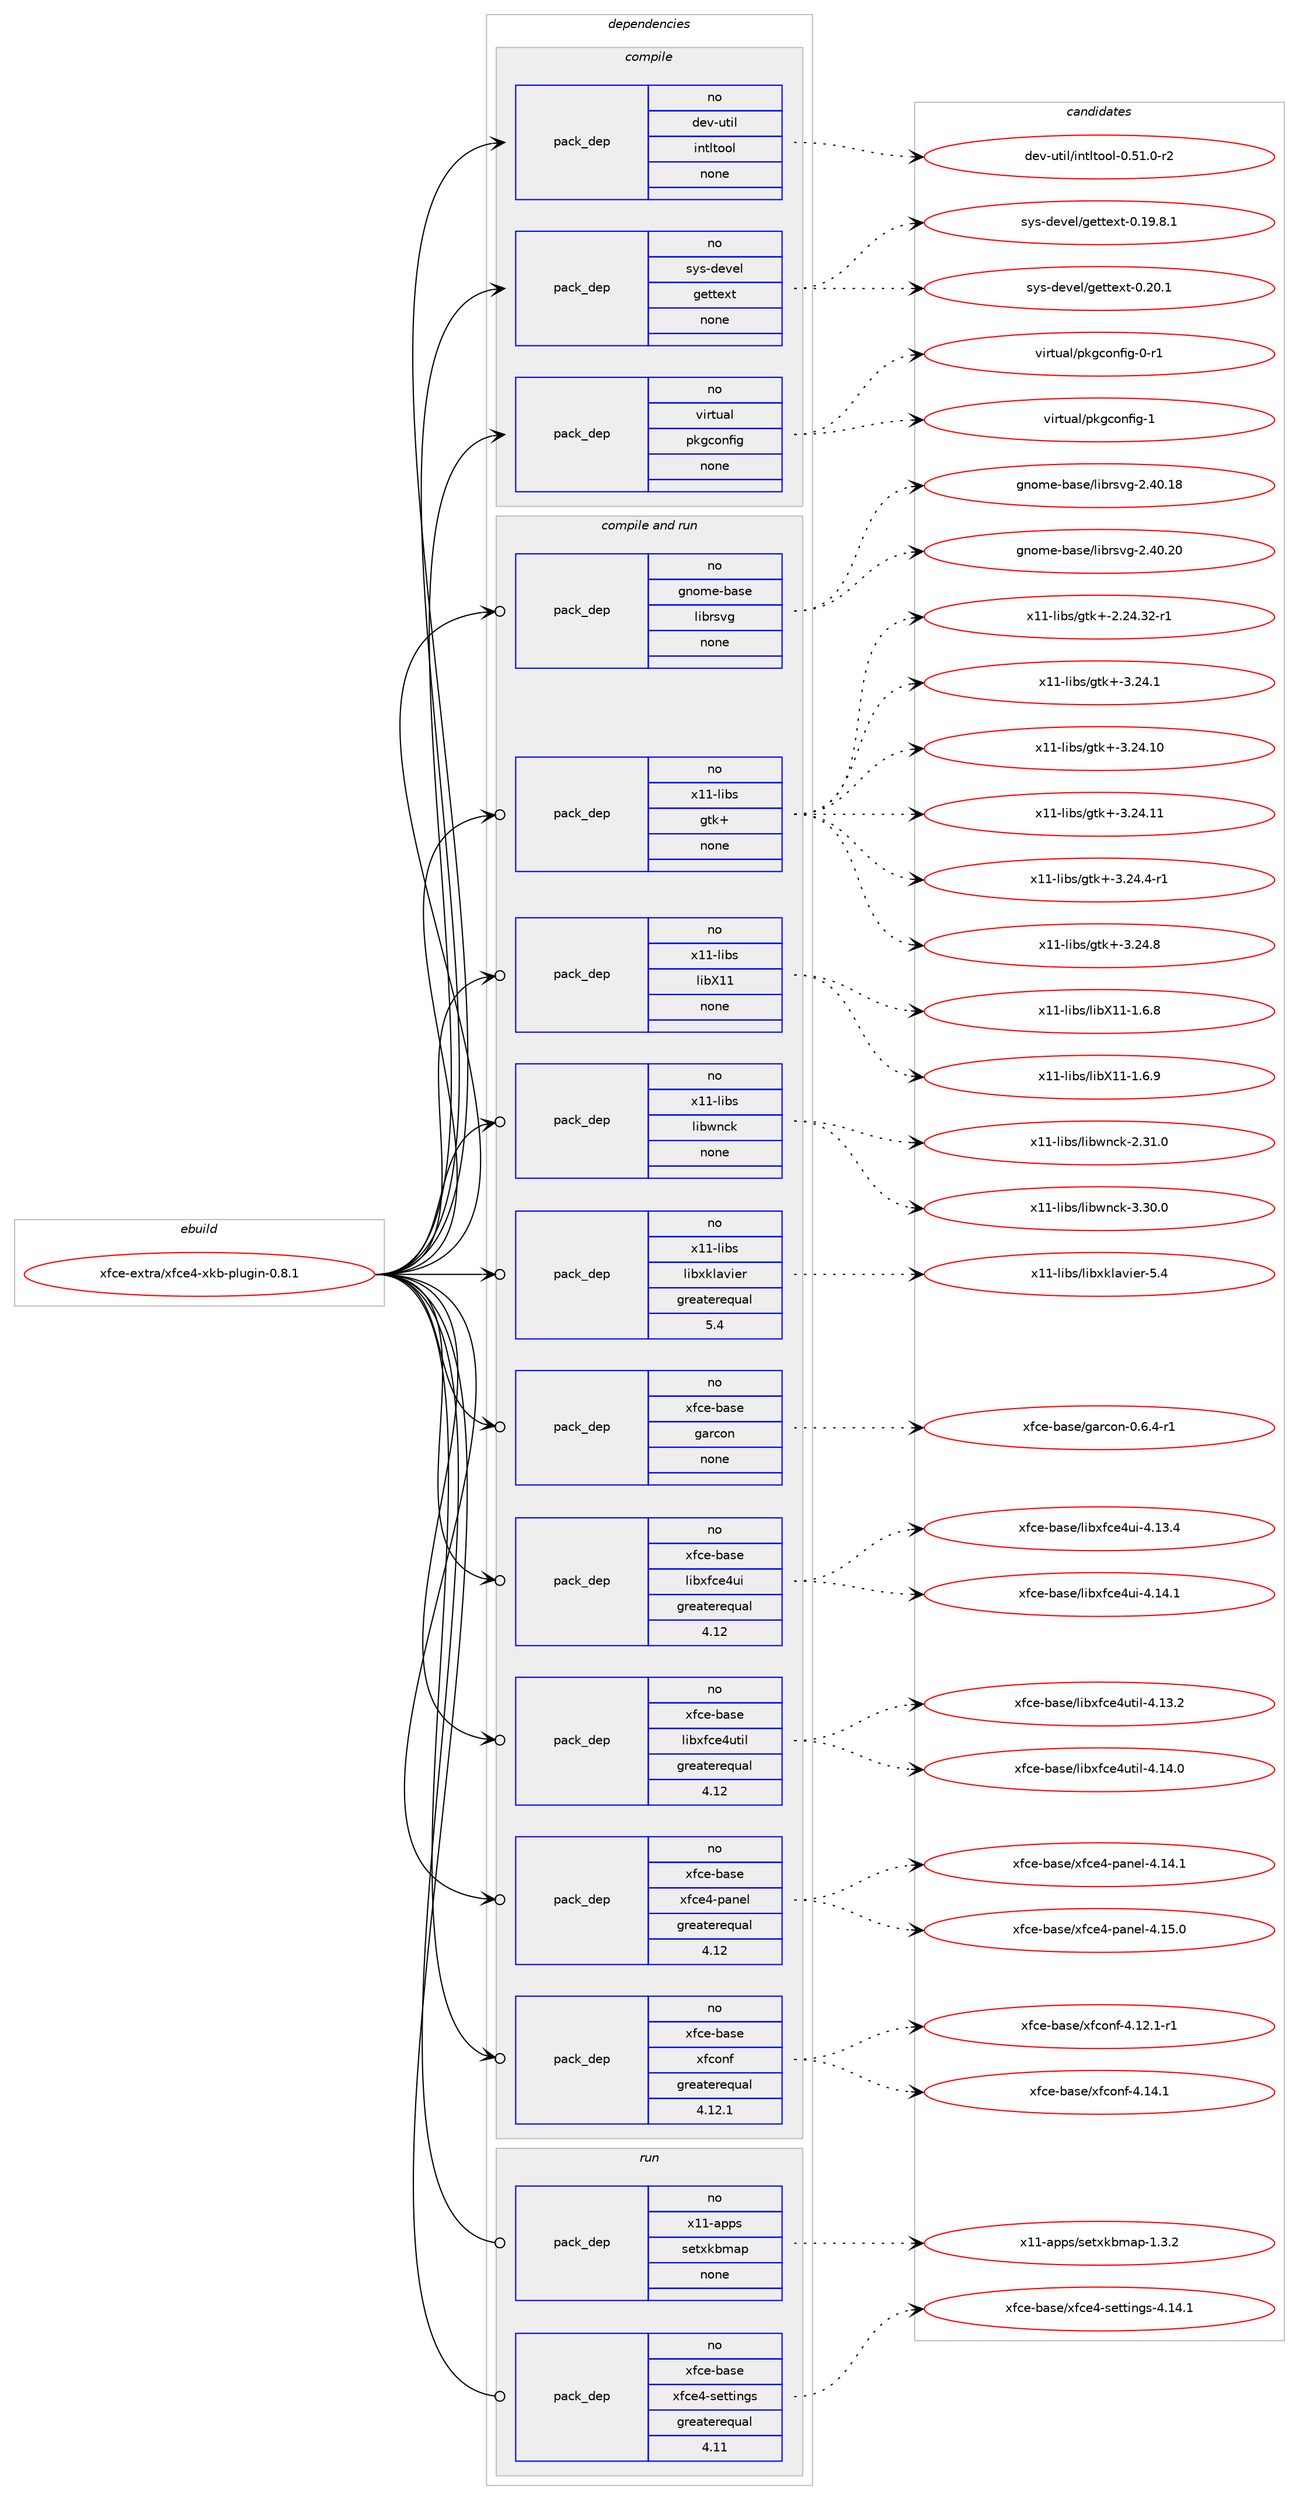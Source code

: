 digraph prolog {

# *************
# Graph options
# *************

newrank=true;
concentrate=true;
compound=true;
graph [rankdir=LR,fontname=Helvetica,fontsize=10,ranksep=1.5];#, ranksep=2.5, nodesep=0.2];
edge  [arrowhead=vee];
node  [fontname=Helvetica,fontsize=10];

# **********
# The ebuild
# **********

subgraph cluster_leftcol {
color=gray;
rank=same;
label=<<i>ebuild</i>>;
id [label="xfce-extra/xfce4-xkb-plugin-0.8.1", color=red, width=4, href="../xfce-extra/xfce4-xkb-plugin-0.8.1.svg"];
}

# ****************
# The dependencies
# ****************

subgraph cluster_midcol {
color=gray;
label=<<i>dependencies</i>>;
subgraph cluster_compile {
fillcolor="#eeeeee";
style=filled;
label=<<i>compile</i>>;
subgraph pack690940 {
dependency928874 [label=<<TABLE BORDER="0" CELLBORDER="1" CELLSPACING="0" CELLPADDING="4" WIDTH="220"><TR><TD ROWSPAN="6" CELLPADDING="30">pack_dep</TD></TR><TR><TD WIDTH="110">no</TD></TR><TR><TD>dev-util</TD></TR><TR><TD>intltool</TD></TR><TR><TD>none</TD></TR><TR><TD></TD></TR></TABLE>>, shape=none, color=blue];
}
id:e -> dependency928874:w [weight=20,style="solid",arrowhead="vee"];
subgraph pack690941 {
dependency928875 [label=<<TABLE BORDER="0" CELLBORDER="1" CELLSPACING="0" CELLPADDING="4" WIDTH="220"><TR><TD ROWSPAN="6" CELLPADDING="30">pack_dep</TD></TR><TR><TD WIDTH="110">no</TD></TR><TR><TD>sys-devel</TD></TR><TR><TD>gettext</TD></TR><TR><TD>none</TD></TR><TR><TD></TD></TR></TABLE>>, shape=none, color=blue];
}
id:e -> dependency928875:w [weight=20,style="solid",arrowhead="vee"];
subgraph pack690942 {
dependency928876 [label=<<TABLE BORDER="0" CELLBORDER="1" CELLSPACING="0" CELLPADDING="4" WIDTH="220"><TR><TD ROWSPAN="6" CELLPADDING="30">pack_dep</TD></TR><TR><TD WIDTH="110">no</TD></TR><TR><TD>virtual</TD></TR><TR><TD>pkgconfig</TD></TR><TR><TD>none</TD></TR><TR><TD></TD></TR></TABLE>>, shape=none, color=blue];
}
id:e -> dependency928876:w [weight=20,style="solid",arrowhead="vee"];
}
subgraph cluster_compileandrun {
fillcolor="#eeeeee";
style=filled;
label=<<i>compile and run</i>>;
subgraph pack690943 {
dependency928877 [label=<<TABLE BORDER="0" CELLBORDER="1" CELLSPACING="0" CELLPADDING="4" WIDTH="220"><TR><TD ROWSPAN="6" CELLPADDING="30">pack_dep</TD></TR><TR><TD WIDTH="110">no</TD></TR><TR><TD>gnome-base</TD></TR><TR><TD>librsvg</TD></TR><TR><TD>none</TD></TR><TR><TD></TD></TR></TABLE>>, shape=none, color=blue];
}
id:e -> dependency928877:w [weight=20,style="solid",arrowhead="odotvee"];
subgraph pack690944 {
dependency928878 [label=<<TABLE BORDER="0" CELLBORDER="1" CELLSPACING="0" CELLPADDING="4" WIDTH="220"><TR><TD ROWSPAN="6" CELLPADDING="30">pack_dep</TD></TR><TR><TD WIDTH="110">no</TD></TR><TR><TD>x11-libs</TD></TR><TR><TD>gtk+</TD></TR><TR><TD>none</TD></TR><TR><TD></TD></TR></TABLE>>, shape=none, color=blue];
}
id:e -> dependency928878:w [weight=20,style="solid",arrowhead="odotvee"];
subgraph pack690945 {
dependency928879 [label=<<TABLE BORDER="0" CELLBORDER="1" CELLSPACING="0" CELLPADDING="4" WIDTH="220"><TR><TD ROWSPAN="6" CELLPADDING="30">pack_dep</TD></TR><TR><TD WIDTH="110">no</TD></TR><TR><TD>x11-libs</TD></TR><TR><TD>libX11</TD></TR><TR><TD>none</TD></TR><TR><TD></TD></TR></TABLE>>, shape=none, color=blue];
}
id:e -> dependency928879:w [weight=20,style="solid",arrowhead="odotvee"];
subgraph pack690946 {
dependency928880 [label=<<TABLE BORDER="0" CELLBORDER="1" CELLSPACING="0" CELLPADDING="4" WIDTH="220"><TR><TD ROWSPAN="6" CELLPADDING="30">pack_dep</TD></TR><TR><TD WIDTH="110">no</TD></TR><TR><TD>x11-libs</TD></TR><TR><TD>libwnck</TD></TR><TR><TD>none</TD></TR><TR><TD></TD></TR></TABLE>>, shape=none, color=blue];
}
id:e -> dependency928880:w [weight=20,style="solid",arrowhead="odotvee"];
subgraph pack690947 {
dependency928881 [label=<<TABLE BORDER="0" CELLBORDER="1" CELLSPACING="0" CELLPADDING="4" WIDTH="220"><TR><TD ROWSPAN="6" CELLPADDING="30">pack_dep</TD></TR><TR><TD WIDTH="110">no</TD></TR><TR><TD>x11-libs</TD></TR><TR><TD>libxklavier</TD></TR><TR><TD>greaterequal</TD></TR><TR><TD>5.4</TD></TR></TABLE>>, shape=none, color=blue];
}
id:e -> dependency928881:w [weight=20,style="solid",arrowhead="odotvee"];
subgraph pack690948 {
dependency928882 [label=<<TABLE BORDER="0" CELLBORDER="1" CELLSPACING="0" CELLPADDING="4" WIDTH="220"><TR><TD ROWSPAN="6" CELLPADDING="30">pack_dep</TD></TR><TR><TD WIDTH="110">no</TD></TR><TR><TD>xfce-base</TD></TR><TR><TD>garcon</TD></TR><TR><TD>none</TD></TR><TR><TD></TD></TR></TABLE>>, shape=none, color=blue];
}
id:e -> dependency928882:w [weight=20,style="solid",arrowhead="odotvee"];
subgraph pack690949 {
dependency928883 [label=<<TABLE BORDER="0" CELLBORDER="1" CELLSPACING="0" CELLPADDING="4" WIDTH="220"><TR><TD ROWSPAN="6" CELLPADDING="30">pack_dep</TD></TR><TR><TD WIDTH="110">no</TD></TR><TR><TD>xfce-base</TD></TR><TR><TD>libxfce4ui</TD></TR><TR><TD>greaterequal</TD></TR><TR><TD>4.12</TD></TR></TABLE>>, shape=none, color=blue];
}
id:e -> dependency928883:w [weight=20,style="solid",arrowhead="odotvee"];
subgraph pack690950 {
dependency928884 [label=<<TABLE BORDER="0" CELLBORDER="1" CELLSPACING="0" CELLPADDING="4" WIDTH="220"><TR><TD ROWSPAN="6" CELLPADDING="30">pack_dep</TD></TR><TR><TD WIDTH="110">no</TD></TR><TR><TD>xfce-base</TD></TR><TR><TD>libxfce4util</TD></TR><TR><TD>greaterequal</TD></TR><TR><TD>4.12</TD></TR></TABLE>>, shape=none, color=blue];
}
id:e -> dependency928884:w [weight=20,style="solid",arrowhead="odotvee"];
subgraph pack690951 {
dependency928885 [label=<<TABLE BORDER="0" CELLBORDER="1" CELLSPACING="0" CELLPADDING="4" WIDTH="220"><TR><TD ROWSPAN="6" CELLPADDING="30">pack_dep</TD></TR><TR><TD WIDTH="110">no</TD></TR><TR><TD>xfce-base</TD></TR><TR><TD>xfce4-panel</TD></TR><TR><TD>greaterequal</TD></TR><TR><TD>4.12</TD></TR></TABLE>>, shape=none, color=blue];
}
id:e -> dependency928885:w [weight=20,style="solid",arrowhead="odotvee"];
subgraph pack690952 {
dependency928886 [label=<<TABLE BORDER="0" CELLBORDER="1" CELLSPACING="0" CELLPADDING="4" WIDTH="220"><TR><TD ROWSPAN="6" CELLPADDING="30">pack_dep</TD></TR><TR><TD WIDTH="110">no</TD></TR><TR><TD>xfce-base</TD></TR><TR><TD>xfconf</TD></TR><TR><TD>greaterequal</TD></TR><TR><TD>4.12.1</TD></TR></TABLE>>, shape=none, color=blue];
}
id:e -> dependency928886:w [weight=20,style="solid",arrowhead="odotvee"];
}
subgraph cluster_run {
fillcolor="#eeeeee";
style=filled;
label=<<i>run</i>>;
subgraph pack690953 {
dependency928887 [label=<<TABLE BORDER="0" CELLBORDER="1" CELLSPACING="0" CELLPADDING="4" WIDTH="220"><TR><TD ROWSPAN="6" CELLPADDING="30">pack_dep</TD></TR><TR><TD WIDTH="110">no</TD></TR><TR><TD>x11-apps</TD></TR><TR><TD>setxkbmap</TD></TR><TR><TD>none</TD></TR><TR><TD></TD></TR></TABLE>>, shape=none, color=blue];
}
id:e -> dependency928887:w [weight=20,style="solid",arrowhead="odot"];
subgraph pack690954 {
dependency928888 [label=<<TABLE BORDER="0" CELLBORDER="1" CELLSPACING="0" CELLPADDING="4" WIDTH="220"><TR><TD ROWSPAN="6" CELLPADDING="30">pack_dep</TD></TR><TR><TD WIDTH="110">no</TD></TR><TR><TD>xfce-base</TD></TR><TR><TD>xfce4-settings</TD></TR><TR><TD>greaterequal</TD></TR><TR><TD>4.11</TD></TR></TABLE>>, shape=none, color=blue];
}
id:e -> dependency928888:w [weight=20,style="solid",arrowhead="odot"];
}
}

# **************
# The candidates
# **************

subgraph cluster_choices {
rank=same;
color=gray;
label=<<i>candidates</i>>;

subgraph choice690940 {
color=black;
nodesep=1;
choice1001011184511711610510847105110116108116111111108454846534946484511450 [label="dev-util/intltool-0.51.0-r2", color=red, width=4,href="../dev-util/intltool-0.51.0-r2.svg"];
dependency928874:e -> choice1001011184511711610510847105110116108116111111108454846534946484511450:w [style=dotted,weight="100"];
}
subgraph choice690941 {
color=black;
nodesep=1;
choice1151211154510010111810110847103101116116101120116454846495746564649 [label="sys-devel/gettext-0.19.8.1", color=red, width=4,href="../sys-devel/gettext-0.19.8.1.svg"];
choice115121115451001011181011084710310111611610112011645484650484649 [label="sys-devel/gettext-0.20.1", color=red, width=4,href="../sys-devel/gettext-0.20.1.svg"];
dependency928875:e -> choice1151211154510010111810110847103101116116101120116454846495746564649:w [style=dotted,weight="100"];
dependency928875:e -> choice115121115451001011181011084710310111611610112011645484650484649:w [style=dotted,weight="100"];
}
subgraph choice690942 {
color=black;
nodesep=1;
choice11810511411611797108471121071039911111010210510345484511449 [label="virtual/pkgconfig-0-r1", color=red, width=4,href="../virtual/pkgconfig-0-r1.svg"];
choice1181051141161179710847112107103991111101021051034549 [label="virtual/pkgconfig-1", color=red, width=4,href="../virtual/pkgconfig-1.svg"];
dependency928876:e -> choice11810511411611797108471121071039911111010210510345484511449:w [style=dotted,weight="100"];
dependency928876:e -> choice1181051141161179710847112107103991111101021051034549:w [style=dotted,weight="100"];
}
subgraph choice690943 {
color=black;
nodesep=1;
choice10311011110910145989711510147108105981141151181034550465248464956 [label="gnome-base/librsvg-2.40.18", color=red, width=4,href="../gnome-base/librsvg-2.40.18.svg"];
choice10311011110910145989711510147108105981141151181034550465248465048 [label="gnome-base/librsvg-2.40.20", color=red, width=4,href="../gnome-base/librsvg-2.40.20.svg"];
dependency928877:e -> choice10311011110910145989711510147108105981141151181034550465248464956:w [style=dotted,weight="100"];
dependency928877:e -> choice10311011110910145989711510147108105981141151181034550465248465048:w [style=dotted,weight="100"];
}
subgraph choice690944 {
color=black;
nodesep=1;
choice12049494510810598115471031161074345504650524651504511449 [label="x11-libs/gtk+-2.24.32-r1", color=red, width=4,href="../x11-libs/gtk+-2.24.32-r1.svg"];
choice12049494510810598115471031161074345514650524649 [label="x11-libs/gtk+-3.24.1", color=red, width=4,href="../x11-libs/gtk+-3.24.1.svg"];
choice1204949451081059811547103116107434551465052464948 [label="x11-libs/gtk+-3.24.10", color=red, width=4,href="../x11-libs/gtk+-3.24.10.svg"];
choice1204949451081059811547103116107434551465052464949 [label="x11-libs/gtk+-3.24.11", color=red, width=4,href="../x11-libs/gtk+-3.24.11.svg"];
choice120494945108105981154710311610743455146505246524511449 [label="x11-libs/gtk+-3.24.4-r1", color=red, width=4,href="../x11-libs/gtk+-3.24.4-r1.svg"];
choice12049494510810598115471031161074345514650524656 [label="x11-libs/gtk+-3.24.8", color=red, width=4,href="../x11-libs/gtk+-3.24.8.svg"];
dependency928878:e -> choice12049494510810598115471031161074345504650524651504511449:w [style=dotted,weight="100"];
dependency928878:e -> choice12049494510810598115471031161074345514650524649:w [style=dotted,weight="100"];
dependency928878:e -> choice1204949451081059811547103116107434551465052464948:w [style=dotted,weight="100"];
dependency928878:e -> choice1204949451081059811547103116107434551465052464949:w [style=dotted,weight="100"];
dependency928878:e -> choice120494945108105981154710311610743455146505246524511449:w [style=dotted,weight="100"];
dependency928878:e -> choice12049494510810598115471031161074345514650524656:w [style=dotted,weight="100"];
}
subgraph choice690945 {
color=black;
nodesep=1;
choice120494945108105981154710810598884949454946544656 [label="x11-libs/libX11-1.6.8", color=red, width=4,href="../x11-libs/libX11-1.6.8.svg"];
choice120494945108105981154710810598884949454946544657 [label="x11-libs/libX11-1.6.9", color=red, width=4,href="../x11-libs/libX11-1.6.9.svg"];
dependency928879:e -> choice120494945108105981154710810598884949454946544656:w [style=dotted,weight="100"];
dependency928879:e -> choice120494945108105981154710810598884949454946544657:w [style=dotted,weight="100"];
}
subgraph choice690946 {
color=black;
nodesep=1;
choice1204949451081059811547108105981191109910745504651494648 [label="x11-libs/libwnck-2.31.0", color=red, width=4,href="../x11-libs/libwnck-2.31.0.svg"];
choice1204949451081059811547108105981191109910745514651484648 [label="x11-libs/libwnck-3.30.0", color=red, width=4,href="../x11-libs/libwnck-3.30.0.svg"];
dependency928880:e -> choice1204949451081059811547108105981191109910745504651494648:w [style=dotted,weight="100"];
dependency928880:e -> choice1204949451081059811547108105981191109910745514651484648:w [style=dotted,weight="100"];
}
subgraph choice690947 {
color=black;
nodesep=1;
choice1204949451081059811547108105981201071089711810510111445534652 [label="x11-libs/libxklavier-5.4", color=red, width=4,href="../x11-libs/libxklavier-5.4.svg"];
dependency928881:e -> choice1204949451081059811547108105981201071089711810510111445534652:w [style=dotted,weight="100"];
}
subgraph choice690948 {
color=black;
nodesep=1;
choice120102991014598971151014710397114991111104548465446524511449 [label="xfce-base/garcon-0.6.4-r1", color=red, width=4,href="../xfce-base/garcon-0.6.4-r1.svg"];
dependency928882:e -> choice120102991014598971151014710397114991111104548465446524511449:w [style=dotted,weight="100"];
}
subgraph choice690949 {
color=black;
nodesep=1;
choice120102991014598971151014710810598120102991015211710545524649514652 [label="xfce-base/libxfce4ui-4.13.4", color=red, width=4,href="../xfce-base/libxfce4ui-4.13.4.svg"];
choice120102991014598971151014710810598120102991015211710545524649524649 [label="xfce-base/libxfce4ui-4.14.1", color=red, width=4,href="../xfce-base/libxfce4ui-4.14.1.svg"];
dependency928883:e -> choice120102991014598971151014710810598120102991015211710545524649514652:w [style=dotted,weight="100"];
dependency928883:e -> choice120102991014598971151014710810598120102991015211710545524649524649:w [style=dotted,weight="100"];
}
subgraph choice690950 {
color=black;
nodesep=1;
choice120102991014598971151014710810598120102991015211711610510845524649514650 [label="xfce-base/libxfce4util-4.13.2", color=red, width=4,href="../xfce-base/libxfce4util-4.13.2.svg"];
choice120102991014598971151014710810598120102991015211711610510845524649524648 [label="xfce-base/libxfce4util-4.14.0", color=red, width=4,href="../xfce-base/libxfce4util-4.14.0.svg"];
dependency928884:e -> choice120102991014598971151014710810598120102991015211711610510845524649514650:w [style=dotted,weight="100"];
dependency928884:e -> choice120102991014598971151014710810598120102991015211711610510845524649524648:w [style=dotted,weight="100"];
}
subgraph choice690951 {
color=black;
nodesep=1;
choice12010299101459897115101471201029910152451129711010110845524649524649 [label="xfce-base/xfce4-panel-4.14.1", color=red, width=4,href="../xfce-base/xfce4-panel-4.14.1.svg"];
choice12010299101459897115101471201029910152451129711010110845524649534648 [label="xfce-base/xfce4-panel-4.15.0", color=red, width=4,href="../xfce-base/xfce4-panel-4.15.0.svg"];
dependency928885:e -> choice12010299101459897115101471201029910152451129711010110845524649524649:w [style=dotted,weight="100"];
dependency928885:e -> choice12010299101459897115101471201029910152451129711010110845524649534648:w [style=dotted,weight="100"];
}
subgraph choice690952 {
color=black;
nodesep=1;
choice120102991014598971151014712010299111110102455246495046494511449 [label="xfce-base/xfconf-4.12.1-r1", color=red, width=4,href="../xfce-base/xfconf-4.12.1-r1.svg"];
choice12010299101459897115101471201029911111010245524649524649 [label="xfce-base/xfconf-4.14.1", color=red, width=4,href="../xfce-base/xfconf-4.14.1.svg"];
dependency928886:e -> choice120102991014598971151014712010299111110102455246495046494511449:w [style=dotted,weight="100"];
dependency928886:e -> choice12010299101459897115101471201029911111010245524649524649:w [style=dotted,weight="100"];
}
subgraph choice690953 {
color=black;
nodesep=1;
choice12049494597112112115471151011161201079810997112454946514650 [label="x11-apps/setxkbmap-1.3.2", color=red, width=4,href="../x11-apps/setxkbmap-1.3.2.svg"];
dependency928887:e -> choice12049494597112112115471151011161201079810997112454946514650:w [style=dotted,weight="100"];
}
subgraph choice690954 {
color=black;
nodesep=1;
choice120102991014598971151014712010299101524511510111611610511010311545524649524649 [label="xfce-base/xfce4-settings-4.14.1", color=red, width=4,href="../xfce-base/xfce4-settings-4.14.1.svg"];
dependency928888:e -> choice120102991014598971151014712010299101524511510111611610511010311545524649524649:w [style=dotted,weight="100"];
}
}

}
